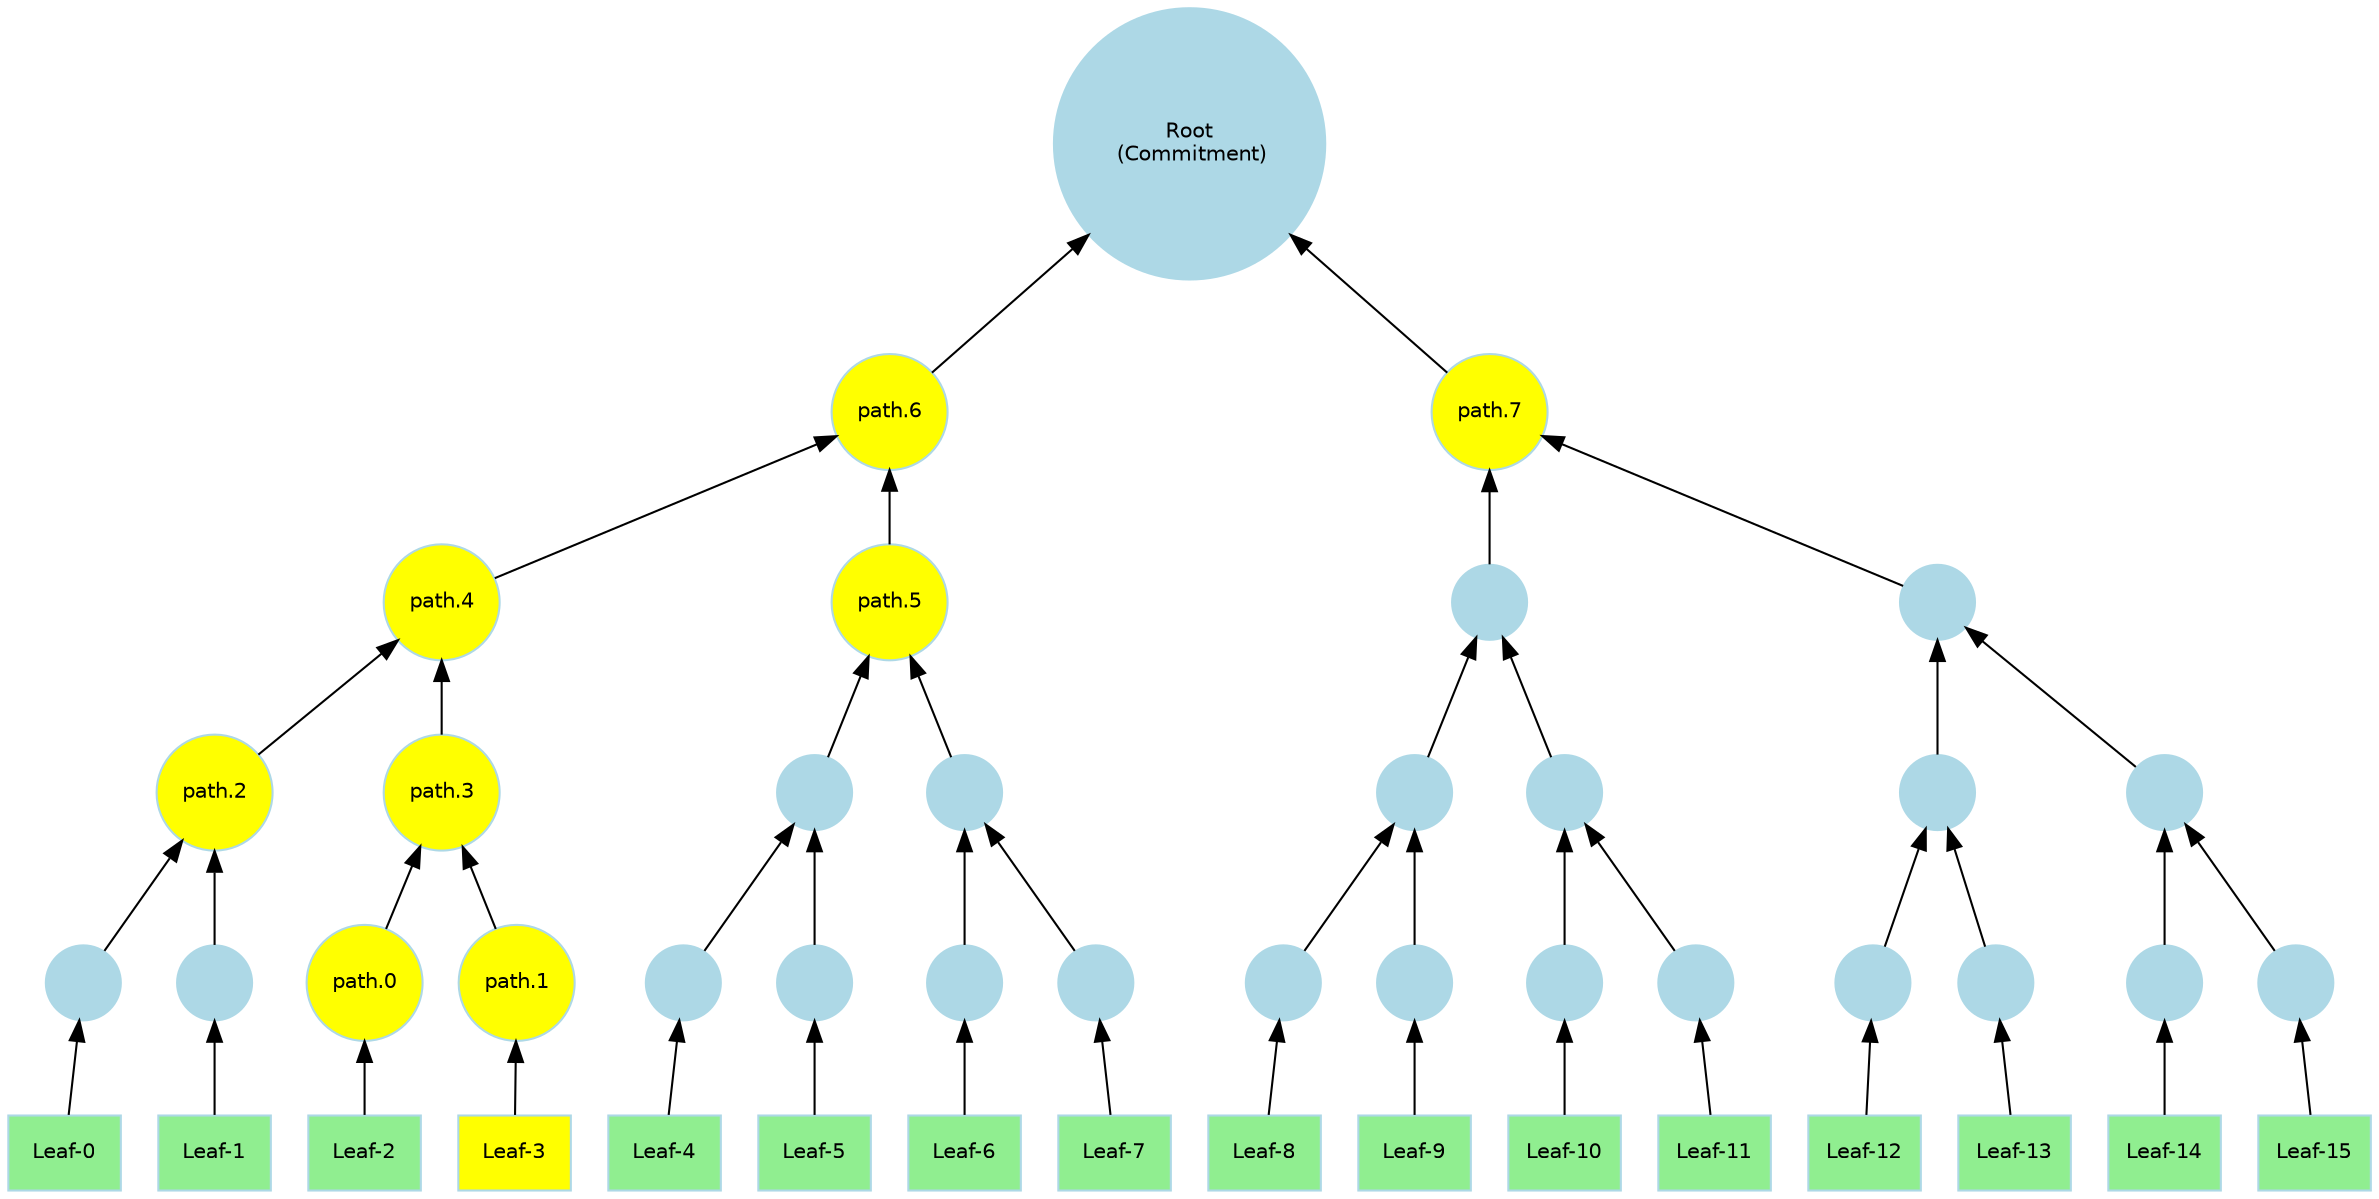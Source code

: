 digraph MerkleTree {
    rankdir = BT;
    node [shape = circle; style = filled; color = lightblue; fontname = "Helvetica"; fontsize = 10;];
    
    // Root node
    Root [label = "Root\n (Commitment)";];
    
    L1_0 [label = "path.6";fillcolor = yellow;];
    L1_1 [label = "path.7";fillcolor = yellow;];
    
    L2_0 [label = "path.4";fillcolor = yellow;];
    L2_1 [label = "path.5";fillcolor = yellow;];
    L2_2 [label = "";];
    L2_3 [label = "";];
    
    L3_0 [label = "path.2";fillcolor = yellow;];
    L3_1 [label = "path.3";fillcolor = yellow;];
    L3_2 [label = "";];
    L3_3 [label = "";];
    L3_4 [label = "";];
    L3_5 [label = "";];
    L3_6 [label = "";];
    L3_7 [label = "";];
    
    L4_0 [label = "";];
    L4_1 [label = "";];
    L4_2 [label = "path.0";fillcolor = yellow;];
    L4_3 [label = "path.1";fillcolor = yellow;];
    L4_4 [label = "";];
    L4_5 [label = "";];
    L4_6 [label = "";];
    L4_7 [label = "";];
    L4_8 [label = "";];
    L4_9 [label = "";];
    L4_10 [label = "";];
    L4_11 [label = "";];
    L4_12 [label = "";];
    L4_13 [label = "";];
    L4_14 [label = "";];
    L4_15 [label = "";];
    
    node [style = filled; fillcolor = lightgreen; shape = rect;];
    Leaf_0 [label = "Leaf-0";];
    Leaf_1 [label = "Leaf-1";];
    Leaf_2 [label = "Leaf-2";];
    Leaf_3 [label = "Leaf-3";fillcolor = yellow;];
    Leaf_4 [label = "Leaf-4";];
    Leaf_5 [label = "Leaf-5";];
    Leaf_6 [label = "Leaf-6";];
    Leaf_7 [label = "Leaf-7";];
    Leaf_8 [label = "Leaf-8";];
    Leaf_9 [label = "Leaf-9";];
    Leaf_10 [label = "Leaf-10";];
    Leaf_11 [label = "Leaf-11";];
    Leaf_12 [label = "Leaf-12";];
    Leaf_13 [label = "Leaf-13";];
    Leaf_14 [label = "Leaf-14";];
    Leaf_15 [label = "Leaf-15";];
    
    
    // Connections: Reverse direction from leaves to root
    L4_0 -> L3_0;
    L4_1 -> L3_0;
    L4_2 -> L3_1;
    L4_3 -> L3_1;
    L4_4 -> L3_2;
    L4_5 -> L3_2;
    L4_6 -> L3_3;
    L4_7 -> L3_3;
    L4_8 -> L3_4;
    L4_9 -> L3_4;
    L4_10 -> L3_5;
    L4_11 -> L3_5;
    L4_12 -> L3_6;
    L4_13 -> L3_6;
    L4_14 -> L3_7;
    L4_15 -> L3_7;
    
    L3_0 -> L2_0;
    L3_1 -> L2_0;
    L3_2 -> L2_1;
    L3_3 -> L2_1;
    L3_4 -> L2_2;
    L3_5 -> L2_2;
    L3_6 -> L2_3;
    L3_7 -> L2_3;
    
    L2_0 -> L1_0;
    L2_1 -> L1_0;
    L2_2 -> L1_1;
    L2_3 -> L1_1;
    
    L1_0 -> Root;
    L1_1 -> Root;
    
    // Leaves connected to layer 4
    Leaf_0 -> L4_0;
    Leaf_1 -> L4_1;
    Leaf_2 -> L4_2;
    Leaf_3 -> L4_3;
    Leaf_4 -> L4_4;
    Leaf_5 -> L4_5;
    Leaf_6 -> L4_6;
    Leaf_7 -> L4_7;
    Leaf_8 -> L4_8;
    Leaf_9 -> L4_9;
    Leaf_10 -> L4_10;
    Leaf_11 -> L4_11;
    Leaf_12 -> L4_12;
    Leaf_13 -> L4_13;
    Leaf_14 -> L4_14;
    Leaf_15 -> L4_15;
}